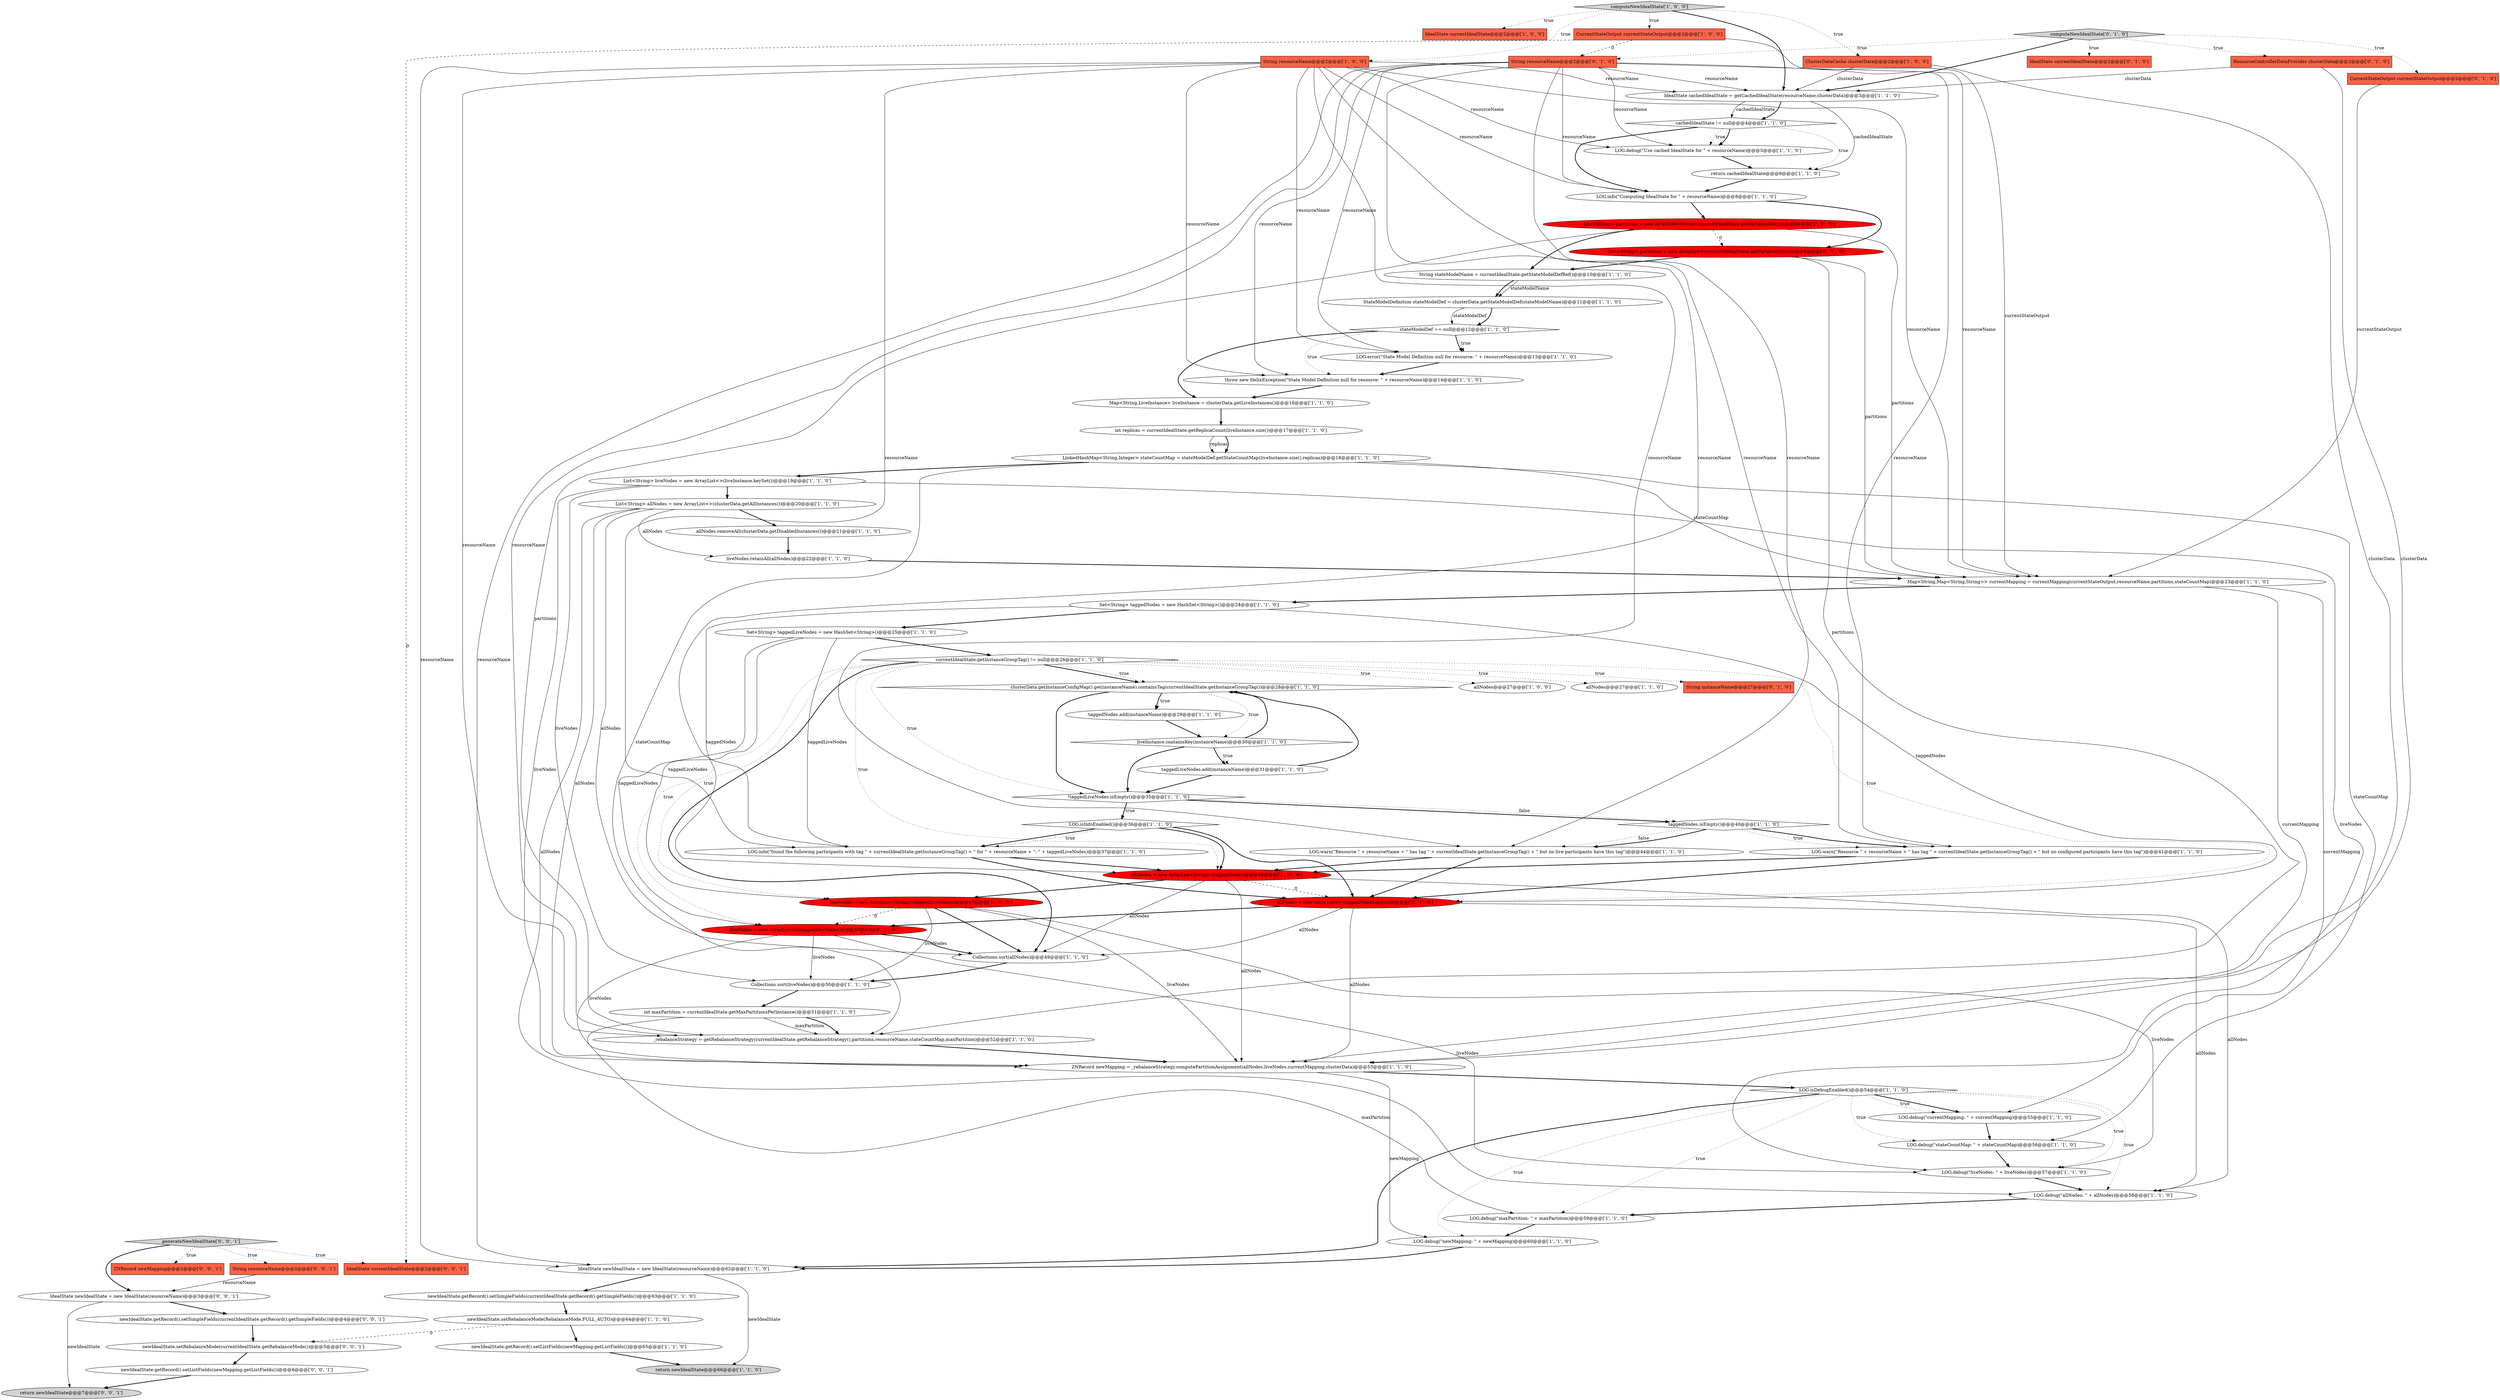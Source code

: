 digraph {
16 [style = filled, label = "IdealState currentIdealState@@@2@@@['1', '0', '0']", fillcolor = tomato, shape = box image = "AAA0AAABBB1BBB"];
71 [style = filled, label = "newIdealState.getRecord().setListFields(newMapping.getListFields())@@@6@@@['0', '0', '1']", fillcolor = white, shape = ellipse image = "AAA0AAABBB3BBB"];
27 [style = filled, label = "allNodes = new ArrayList<String>(taggedNodes)@@@46@@@['1', '0', '0']", fillcolor = red, shape = ellipse image = "AAA1AAABBB1BBB"];
22 [style = filled, label = "!taggedLiveNodes.isEmpty()@@@35@@@['1', '1', '0']", fillcolor = white, shape = diamond image = "AAA0AAABBB1BBB"];
41 [style = filled, label = "LinkedHashMap<String,Integer> stateCountMap = stateModelDef.getStateCountMap(liveInstance.size(),replicas)@@@18@@@['1', '1', '0']", fillcolor = white, shape = ellipse image = "AAA0AAABBB1BBB"];
0 [style = filled, label = "StateModelDefinition stateModelDef = clusterData.getStateModelDef(stateModelName)@@@11@@@['1', '1', '0']", fillcolor = white, shape = ellipse image = "AAA0AAABBB1BBB"];
42 [style = filled, label = "LOG.warn(\"Resource \" + resourceName + \" has tag \" + currentIdealState.getInstanceGroupTag() + \" but no configured participants have this tag\")@@@41@@@['1', '1', '0']", fillcolor = white, shape = ellipse image = "AAA0AAABBB1BBB"];
43 [style = filled, label = "IdealState newIdealState = new IdealState(resourceName)@@@62@@@['1', '1', '0']", fillcolor = white, shape = ellipse image = "AAA0AAABBB1BBB"];
60 [style = filled, label = "allNodes = new ArrayList<>(taggedNodes)@@@46@@@['0', '1', '0']", fillcolor = red, shape = ellipse image = "AAA1AAABBB2BBB"];
11 [style = filled, label = "LOG.debug(\"liveNodes: \" + liveNodes)@@@57@@@['1', '1', '0']", fillcolor = white, shape = ellipse image = "AAA0AAABBB1BBB"];
49 [style = filled, label = "liveNodes.retainAll(allNodes)@@@22@@@['1', '1', '0']", fillcolor = white, shape = ellipse image = "AAA0AAABBB1BBB"];
9 [style = filled, label = "newIdealState.getRecord().setListFields(newMapping.getListFields())@@@65@@@['1', '1', '0']", fillcolor = white, shape = ellipse image = "AAA0AAABBB1BBB"];
39 [style = filled, label = "List<String> liveNodes = new ArrayList<>(liveInstance.keySet())@@@19@@@['1', '1', '0']", fillcolor = white, shape = ellipse image = "AAA0AAABBB1BBB"];
3 [style = filled, label = "LOG.debug(\"allNodes: \" + allNodes)@@@58@@@['1', '1', '0']", fillcolor = white, shape = ellipse image = "AAA0AAABBB1BBB"];
5 [style = filled, label = "Map<String,LiveInstance> liveInstance = clusterData.getLiveInstances()@@@16@@@['1', '1', '0']", fillcolor = white, shape = ellipse image = "AAA0AAABBB1BBB"];
50 [style = filled, label = "LOG.debug(\"newMapping: \" + newMapping)@@@60@@@['1', '1', '0']", fillcolor = white, shape = ellipse image = "AAA0AAABBB1BBB"];
54 [style = filled, label = "CurrentStateOutput currentStateOutput@@@2@@@['1', '0', '0']", fillcolor = tomato, shape = box image = "AAA1AAABBB1BBB"];
57 [style = filled, label = "LOG.info(\"found the following participants with tag \" + currentIdealState.getInstanceGroupTag() + \" for \" + resourceName + \": \" + taggedLiveNodes)@@@37@@@['1', '1', '0']", fillcolor = white, shape = ellipse image = "AAA0AAABBB1BBB"];
63 [style = filled, label = "ResourceControllerDataProvider clusterData@@@2@@@['0', '1', '0']", fillcolor = tomato, shape = box image = "AAA0AAABBB2BBB"];
15 [style = filled, label = "newIdealState.setRebalanceMode(RebalanceMode.FULL_AUTO)@@@64@@@['1', '1', '0']", fillcolor = white, shape = ellipse image = "AAA0AAABBB1BBB"];
47 [style = filled, label = "LOG.isDebugEnabled()@@@54@@@['1', '1', '0']", fillcolor = white, shape = diamond image = "AAA0AAABBB1BBB"];
20 [style = filled, label = "List<String> partitions = new ArrayList<String>(currentIdealState.getPartitionSet())@@@9@@@['1', '0', '0']", fillcolor = red, shape = ellipse image = "AAA1AAABBB1BBB"];
74 [style = filled, label = "generateNewIdealState['0', '0', '1']", fillcolor = lightgray, shape = diamond image = "AAA0AAABBB3BBB"];
21 [style = filled, label = "stateModelDef == null@@@12@@@['1', '1', '0']", fillcolor = white, shape = diamond image = "AAA0AAABBB1BBB"];
6 [style = filled, label = "return cachedIdealState@@@6@@@['1', '1', '0']", fillcolor = white, shape = ellipse image = "AAA0AAABBB1BBB"];
36 [style = filled, label = "allNodes@@@27@@@['1', '1', '0']", fillcolor = white, shape = ellipse image = "AAA0AAABBB1BBB"];
23 [style = filled, label = "ClusterDataCache clusterData@@@2@@@['1', '0', '0']", fillcolor = tomato, shape = box image = "AAA0AAABBB1BBB"];
44 [style = filled, label = "allNodes.removeAll(clusterData.getDisabledInstances())@@@21@@@['1', '1', '0']", fillcolor = white, shape = ellipse image = "AAA0AAABBB1BBB"];
51 [style = filled, label = "LOG.debug(\"stateCountMap: \" + stateCountMap)@@@56@@@['1', '1', '0']", fillcolor = white, shape = ellipse image = "AAA0AAABBB1BBB"];
24 [style = filled, label = "liveNodes = new ArrayList<String>(taggedLiveNodes)@@@47@@@['1', '0', '0']", fillcolor = red, shape = ellipse image = "AAA1AAABBB1BBB"];
53 [style = filled, label = "ZNRecord newMapping = _rebalanceStrategy.computePartitionAssignment(allNodes,liveNodes,currentMapping,clusterData)@@@53@@@['1', '1', '0']", fillcolor = white, shape = ellipse image = "AAA0AAABBB1BBB"];
67 [style = filled, label = "newIdealState.setRebalanceMode(currentIdealState.getRebalanceMode())@@@5@@@['0', '0', '1']", fillcolor = white, shape = ellipse image = "AAA0AAABBB3BBB"];
69 [style = filled, label = "newIdealState.getRecord().setSimpleFields(currentIdealState.getRecord().getSimpleFields())@@@4@@@['0', '0', '1']", fillcolor = white, shape = ellipse image = "AAA0AAABBB3BBB"];
30 [style = filled, label = "liveInstance.containsKey(instanceName)@@@30@@@['1', '1', '0']", fillcolor = white, shape = diamond image = "AAA0AAABBB1BBB"];
62 [style = filled, label = "String instanceName@@@27@@@['0', '1', '0']", fillcolor = tomato, shape = box image = "AAA0AAABBB2BBB"];
19 [style = filled, label = "LOG.info(\"Computing IdealState for \" + resourceName)@@@8@@@['1', '1', '0']", fillcolor = white, shape = ellipse image = "AAA0AAABBB1BBB"];
25 [style = filled, label = "newIdealState.getRecord().setSimpleFields(currentIdealState.getRecord().getSimpleFields())@@@63@@@['1', '1', '0']", fillcolor = white, shape = ellipse image = "AAA0AAABBB1BBB"];
26 [style = filled, label = "Map<String,Map<String,String>> currentMapping = currentMapping(currentStateOutput,resourceName,partitions,stateCountMap)@@@23@@@['1', '1', '0']", fillcolor = white, shape = ellipse image = "AAA0AAABBB1BBB"];
1 [style = filled, label = "Set<String> taggedLiveNodes = new HashSet<String>()@@@25@@@['1', '1', '0']", fillcolor = white, shape = ellipse image = "AAA0AAABBB1BBB"];
18 [style = filled, label = "computeNewIdealState['1', '0', '0']", fillcolor = lightgray, shape = diamond image = "AAA0AAABBB1BBB"];
35 [style = filled, label = "allNodes@@@27@@@['1', '0', '0']", fillcolor = white, shape = ellipse image = "AAA0AAABBB1BBB"];
14 [style = filled, label = "List<String> allNodes = new ArrayList<>(clusterData.getAllInstances())@@@20@@@['1', '1', '0']", fillcolor = white, shape = ellipse image = "AAA0AAABBB1BBB"];
34 [style = filled, label = "return newIdealState@@@66@@@['1', '1', '0']", fillcolor = lightgray, shape = ellipse image = "AAA0AAABBB1BBB"];
2 [style = filled, label = "_rebalanceStrategy = getRebalanceStrategy(currentIdealState.getRebalanceStrategy(),partitions,resourceName,stateCountMap,maxPartition)@@@52@@@['1', '1', '0']", fillcolor = white, shape = ellipse image = "AAA0AAABBB1BBB"];
38 [style = filled, label = "int maxPartition = currentIdealState.getMaxPartitionsPerInstance()@@@51@@@['1', '1', '0']", fillcolor = white, shape = ellipse image = "AAA0AAABBB1BBB"];
58 [style = filled, label = "IdealState currentIdealState@@@2@@@['0', '1', '0']", fillcolor = tomato, shape = box image = "AAA0AAABBB2BBB"];
48 [style = filled, label = "taggedNodes.isEmpty()@@@40@@@['1', '1', '0']", fillcolor = white, shape = diamond image = "AAA0AAABBB1BBB"];
75 [style = filled, label = "IdealState currentIdealState@@@2@@@['0', '0', '1']", fillcolor = tomato, shape = box image = "AAA0AAABBB3BBB"];
31 [style = filled, label = "Collections.sort(liveNodes)@@@50@@@['1', '1', '0']", fillcolor = white, shape = ellipse image = "AAA0AAABBB1BBB"];
70 [style = filled, label = "IdealState newIdealState = new IdealState(resourceName)@@@3@@@['0', '0', '1']", fillcolor = white, shape = ellipse image = "AAA0AAABBB3BBB"];
8 [style = filled, label = "LOG.isInfoEnabled()@@@36@@@['1', '1', '0']", fillcolor = white, shape = diamond image = "AAA0AAABBB1BBB"];
13 [style = filled, label = "LOG.warn(\"Resource \" + resourceName + \" has tag \" + currentIdealState.getInstanceGroupTag() + \" but no live participants have this tag\")@@@44@@@['1', '1', '0']", fillcolor = white, shape = ellipse image = "AAA0AAABBB1BBB"];
40 [style = filled, label = "String stateModelName = currentIdealState.getStateModelDefRef()@@@10@@@['1', '1', '0']", fillcolor = white, shape = ellipse image = "AAA0AAABBB1BBB"];
65 [style = filled, label = "liveNodes = new ArrayList<>(taggedLiveNodes)@@@47@@@['0', '1', '0']", fillcolor = red, shape = ellipse image = "AAA1AAABBB2BBB"];
68 [style = filled, label = "String resourceName@@@2@@@['0', '0', '1']", fillcolor = tomato, shape = box image = "AAA0AAABBB3BBB"];
10 [style = filled, label = "LOG.debug(\"currentMapping: \" + currentMapping)@@@55@@@['1', '1', '0']", fillcolor = white, shape = ellipse image = "AAA0AAABBB1BBB"];
12 [style = filled, label = "int replicas = currentIdealState.getReplicaCount(liveInstance.size())@@@17@@@['1', '1', '0']", fillcolor = white, shape = ellipse image = "AAA0AAABBB1BBB"];
28 [style = filled, label = "cachedIdealState != null@@@4@@@['1', '1', '0']", fillcolor = white, shape = diamond image = "AAA0AAABBB1BBB"];
61 [style = filled, label = "List<String> partitions = new ArrayList<>(currentIdealState.getPartitionSet())@@@9@@@['0', '1', '0']", fillcolor = red, shape = ellipse image = "AAA1AAABBB2BBB"];
29 [style = filled, label = "Collections.sort(allNodes)@@@49@@@['1', '1', '0']", fillcolor = white, shape = ellipse image = "AAA0AAABBB1BBB"];
64 [style = filled, label = "computeNewIdealState['0', '1', '0']", fillcolor = lightgray, shape = diamond image = "AAA0AAABBB2BBB"];
17 [style = filled, label = "LOG.error(\"State Model Definition null for resource: \" + resourceName)@@@13@@@['1', '1', '0']", fillcolor = white, shape = ellipse image = "AAA0AAABBB1BBB"];
73 [style = filled, label = "ZNRecord newMapping@@@2@@@['0', '0', '1']", fillcolor = tomato, shape = box image = "AAA0AAABBB3BBB"];
55 [style = filled, label = "throw new HelixException(\"State Model Definition null for resource: \" + resourceName)@@@14@@@['1', '1', '0']", fillcolor = white, shape = ellipse image = "AAA0AAABBB1BBB"];
37 [style = filled, label = "String resourceName@@@2@@@['1', '0', '0']", fillcolor = tomato, shape = box image = "AAA0AAABBB1BBB"];
33 [style = filled, label = "taggedNodes.add(instanceName)@@@29@@@['1', '1', '0']", fillcolor = white, shape = ellipse image = "AAA0AAABBB1BBB"];
46 [style = filled, label = "LOG.debug(\"maxPartition: \" + maxPartition)@@@59@@@['1', '1', '0']", fillcolor = white, shape = ellipse image = "AAA0AAABBB1BBB"];
59 [style = filled, label = "CurrentStateOutput currentStateOutput@@@2@@@['0', '1', '0']", fillcolor = tomato, shape = box image = "AAA0AAABBB2BBB"];
52 [style = filled, label = "Set<String> taggedNodes = new HashSet<String>()@@@24@@@['1', '1', '0']", fillcolor = white, shape = ellipse image = "AAA0AAABBB1BBB"];
56 [style = filled, label = "taggedLiveNodes.add(instanceName)@@@31@@@['1', '1', '0']", fillcolor = white, shape = ellipse image = "AAA0AAABBB1BBB"];
7 [style = filled, label = "clusterData.getInstanceConfigMap().get(instanceName).containsTag(currentIdealState.getInstanceGroupTag())@@@28@@@['1', '1', '0']", fillcolor = white, shape = diamond image = "AAA0AAABBB1BBB"];
72 [style = filled, label = "return newIdealState@@@7@@@['0', '0', '1']", fillcolor = lightgray, shape = ellipse image = "AAA0AAABBB3BBB"];
32 [style = filled, label = "currentIdealState.getInstanceGroupTag() != null@@@26@@@['1', '1', '0']", fillcolor = white, shape = diamond image = "AAA0AAABBB1BBB"];
45 [style = filled, label = "IdealState cachedIdealState = getCachedIdealState(resourceName,clusterData)@@@3@@@['1', '1', '0']", fillcolor = white, shape = ellipse image = "AAA0AAABBB1BBB"];
66 [style = filled, label = "String resourceName@@@2@@@['0', '1', '0']", fillcolor = tomato, shape = box image = "AAA1AAABBB2BBB"];
4 [style = filled, label = "LOG.debug(\"Use cached IdealState for \" + resourceName)@@@5@@@['1', '1', '0']", fillcolor = white, shape = ellipse image = "AAA0AAABBB1BBB"];
52->1 [style = bold, label=""];
60->53 [style = solid, label="allNodes"];
41->26 [style = solid, label="stateCountMap"];
52->60 [style = solid, label="taggedNodes"];
70->69 [style = bold, label=""];
37->13 [style = solid, label="resourceName"];
7->33 [style = dotted, label="true"];
24->53 [style = solid, label="liveNodes"];
39->14 [style = bold, label=""];
53->47 [style = bold, label=""];
42->60 [style = bold, label=""];
23->45 [style = solid, label="clusterData"];
47->10 [style = bold, label=""];
67->71 [style = bold, label=""];
61->2 [style = solid, label="partitions"];
66->45 [style = solid, label="resourceName"];
18->45 [style = bold, label=""];
18->37 [style = dotted, label="true"];
28->6 [style = dotted, label="true"];
22->8 [style = bold, label=""];
66->26 [style = solid, label="resourceName"];
2->53 [style = bold, label=""];
1->65 [style = solid, label="taggedLiveNodes"];
38->46 [style = solid, label="maxPartition"];
14->49 [style = solid, label="allNodes"];
23->53 [style = solid, label="clusterData"];
47->46 [style = dotted, label="true"];
43->34 [style = solid, label="newIdealState"];
54->75 [style = dashed, label="0"];
37->19 [style = solid, label="resourceName"];
74->70 [style = bold, label=""];
14->29 [style = solid, label="allNodes"];
25->15 [style = bold, label=""];
37->2 [style = solid, label="resourceName"];
60->65 [style = bold, label=""];
19->61 [style = bold, label=""];
1->24 [style = solid, label="taggedLiveNodes"];
24->11 [style = solid, label="liveNodes"];
20->61 [style = dashed, label="0"];
56->7 [style = bold, label=""];
46->50 [style = bold, label=""];
8->27 [style = bold, label=""];
8->57 [style = bold, label=""];
51->11 [style = bold, label=""];
59->26 [style = solid, label="currentStateOutput"];
37->4 [style = solid, label="resourceName"];
14->53 [style = solid, label="allNodes"];
18->23 [style = dotted, label="true"];
37->45 [style = solid, label="resourceName"];
3->46 [style = bold, label=""];
50->43 [style = bold, label=""];
10->51 [style = bold, label=""];
32->24 [style = dotted, label="true"];
32->35 [style = dotted, label="true"];
38->2 [style = solid, label="maxPartition"];
18->16 [style = dotted, label="true"];
54->66 [style = dashed, label="0"];
40->0 [style = solid, label="stateModelName"];
61->26 [style = solid, label="partitions"];
19->20 [style = bold, label=""];
45->28 [style = solid, label="cachedIdealState"];
32->60 [style = dotted, label="true"];
68->70 [style = solid, label="resourceName"];
40->0 [style = bold, label=""];
57->60 [style = bold, label=""];
12->41 [style = solid, label="replicas"];
47->43 [style = bold, label=""];
32->7 [style = bold, label=""];
0->21 [style = bold, label=""];
44->49 [style = bold, label=""];
52->27 [style = solid, label="taggedNodes"];
21->17 [style = dotted, label="true"];
20->26 [style = solid, label="partitions"];
55->5 [style = bold, label=""];
32->36 [style = dotted, label="true"];
0->21 [style = solid, label="stateModelDef"];
66->17 [style = solid, label="resourceName"];
38->2 [style = bold, label=""];
66->2 [style = solid, label="resourceName"];
12->41 [style = bold, label=""];
13->60 [style = bold, label=""];
47->3 [style = dotted, label="true"];
7->33 [style = bold, label=""];
64->45 [style = bold, label=""];
63->45 [style = solid, label="clusterData"];
37->42 [style = solid, label="resourceName"];
15->9 [style = bold, label=""];
30->7 [style = bold, label=""];
37->43 [style = solid, label="resourceName"];
60->3 [style = solid, label="allNodes"];
28->19 [style = bold, label=""];
33->30 [style = bold, label=""];
1->32 [style = bold, label=""];
30->56 [style = dotted, label="true"];
47->51 [style = dotted, label="true"];
61->40 [style = bold, label=""];
48->13 [style = bold, label=""];
65->31 [style = solid, label="liveNodes"];
8->57 [style = dotted, label="true"];
65->29 [style = bold, label=""];
26->53 [style = solid, label="currentMapping"];
74->75 [style = dotted, label="true"];
66->57 [style = solid, label="resourceName"];
22->48 [style = bold, label=""];
39->53 [style = solid, label="liveNodes"];
60->29 [style = solid, label="allNodes"];
37->57 [style = solid, label="resourceName"];
32->7 [style = dotted, label="true"];
47->11 [style = dotted, label="true"];
41->51 [style = solid, label="stateCountMap"];
32->65 [style = dotted, label="true"];
31->38 [style = bold, label=""];
1->57 [style = solid, label="taggedLiveNodes"];
17->55 [style = bold, label=""];
71->72 [style = bold, label=""];
21->5 [style = bold, label=""];
26->52 [style = bold, label=""];
7->22 [style = bold, label=""];
14->3 [style = solid, label="allNodes"];
15->67 [style = dashed, label="0"];
13->27 [style = bold, label=""];
64->66 [style = dotted, label="true"];
37->55 [style = solid, label="resourceName"];
39->31 [style = solid, label="liveNodes"];
11->3 [style = bold, label=""];
47->10 [style = dotted, label="true"];
47->50 [style = dotted, label="true"];
66->13 [style = solid, label="resourceName"];
37->17 [style = solid, label="resourceName"];
45->6 [style = solid, label="cachedIdealState"];
66->4 [style = solid, label="resourceName"];
28->4 [style = dotted, label="true"];
42->27 [style = bold, label=""];
27->24 [style = bold, label=""];
24->65 [style = dashed, label="0"];
27->53 [style = solid, label="allNodes"];
39->11 [style = solid, label="liveNodes"];
22->48 [style = dotted, label="false"];
32->22 [style = dotted, label="true"];
20->2 [style = solid, label="partitions"];
66->43 [style = solid, label="resourceName"];
27->60 [style = dashed, label="0"];
30->22 [style = bold, label=""];
69->67 [style = bold, label=""];
27->3 [style = solid, label="allNodes"];
4->6 [style = bold, label=""];
48->42 [style = dotted, label="true"];
29->31 [style = bold, label=""];
74->73 [style = dotted, label="true"];
65->11 [style = solid, label="liveNodes"];
8->60 [style = bold, label=""];
41->2 [style = solid, label="stateCountMap"];
74->68 [style = dotted, label="true"];
64->58 [style = dotted, label="true"];
37->26 [style = solid, label="resourceName"];
24->29 [style = bold, label=""];
6->19 [style = bold, label=""];
45->28 [style = bold, label=""];
26->10 [style = solid, label="currentMapping"];
48->42 [style = bold, label=""];
14->44 [style = bold, label=""];
32->62 [style = dotted, label="true"];
27->29 [style = solid, label="allNodes"];
70->72 [style = solid, label="newIdealState"];
32->29 [style = bold, label=""];
21->55 [style = dotted, label="true"];
20->40 [style = bold, label=""];
32->27 [style = dotted, label="true"];
54->26 [style = solid, label="currentStateOutput"];
66->42 [style = solid, label="resourceName"];
57->27 [style = bold, label=""];
22->8 [style = dotted, label="true"];
5->12 [style = bold, label=""];
64->59 [style = dotted, label="true"];
53->50 [style = solid, label="newMapping"];
63->53 [style = solid, label="clusterData"];
30->56 [style = bold, label=""];
56->22 [style = bold, label=""];
66->55 [style = solid, label="resourceName"];
24->31 [style = solid, label="liveNodes"];
65->53 [style = solid, label="liveNodes"];
49->26 [style = bold, label=""];
64->63 [style = dotted, label="true"];
41->39 [style = bold, label=""];
43->25 [style = bold, label=""];
7->30 [style = dotted, label="true"];
18->54 [style = dotted, label="true"];
48->13 [style = dotted, label="false"];
66->19 [style = solid, label="resourceName"];
21->17 [style = bold, label=""];
28->4 [style = bold, label=""];
9->34 [style = bold, label=""];
}
